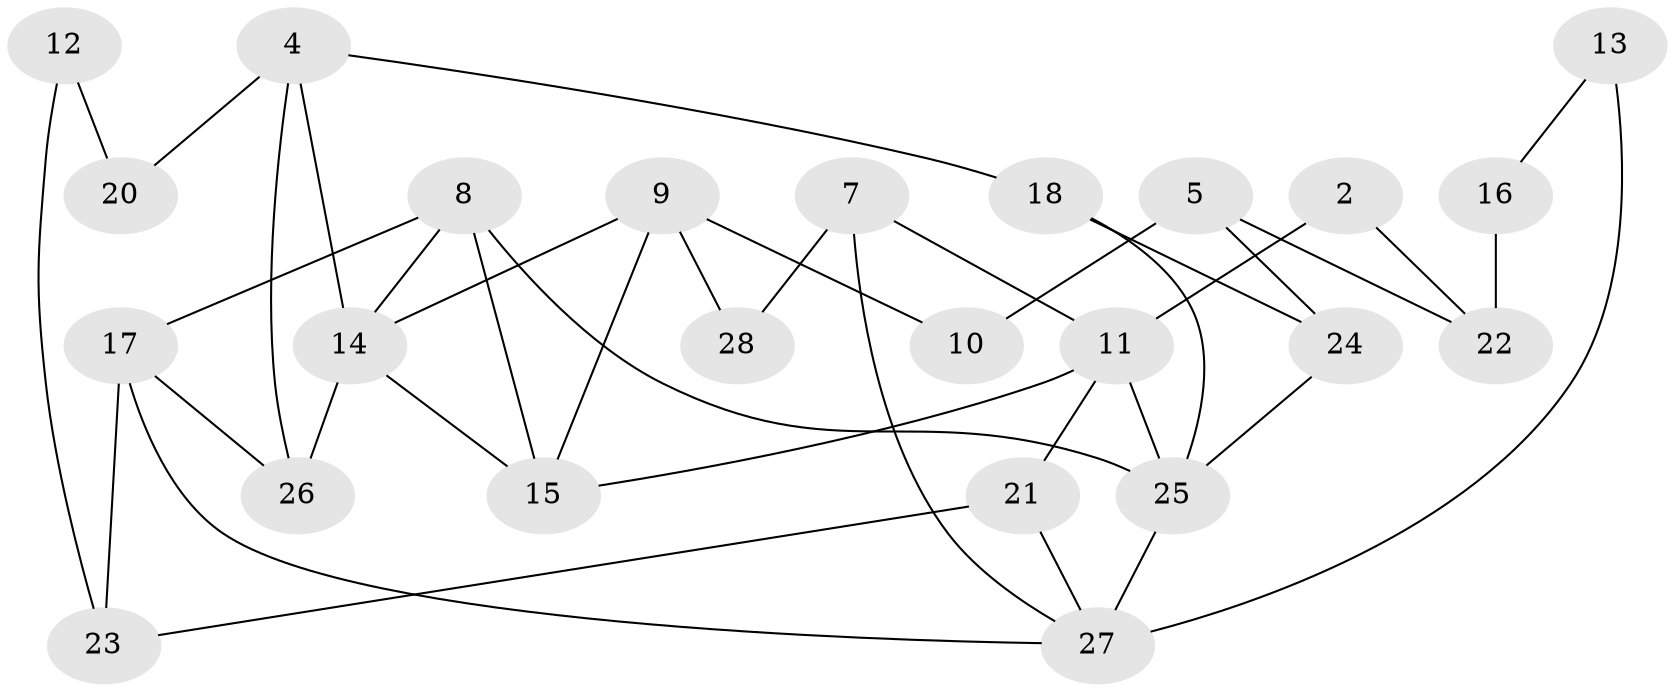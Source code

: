 // original degree distribution, {2: 0.32142857142857145, 1: 0.17857142857142858, 0: 0.05357142857142857, 3: 0.21428571428571427, 4: 0.16071428571428573, 5: 0.03571428571428571, 6: 0.03571428571428571}
// Generated by graph-tools (version 1.1) at 2025/00/03/09/25 03:00:51]
// undirected, 24 vertices, 39 edges
graph export_dot {
graph [start="1"]
  node [color=gray90,style=filled];
  2;
  4;
  5;
  7;
  8;
  9;
  10;
  11;
  12;
  13;
  14;
  15;
  16;
  17;
  18;
  20;
  21;
  22;
  23;
  24;
  25;
  26;
  27;
  28;
  2 -- 11 [weight=1.0];
  2 -- 22 [weight=1.0];
  4 -- 14 [weight=1.0];
  4 -- 18 [weight=1.0];
  4 -- 20 [weight=1.0];
  4 -- 26 [weight=1.0];
  5 -- 10 [weight=1.0];
  5 -- 22 [weight=1.0];
  5 -- 24 [weight=1.0];
  7 -- 11 [weight=1.0];
  7 -- 27 [weight=1.0];
  7 -- 28 [weight=1.0];
  8 -- 14 [weight=1.0];
  8 -- 15 [weight=1.0];
  8 -- 17 [weight=1.0];
  8 -- 25 [weight=1.0];
  9 -- 10 [weight=1.0];
  9 -- 14 [weight=1.0];
  9 -- 15 [weight=1.0];
  9 -- 28 [weight=1.0];
  11 -- 15 [weight=1.0];
  11 -- 21 [weight=1.0];
  11 -- 25 [weight=1.0];
  12 -- 20 [weight=1.0];
  12 -- 23 [weight=1.0];
  13 -- 16 [weight=1.0];
  13 -- 27 [weight=2.0];
  14 -- 15 [weight=1.0];
  14 -- 26 [weight=1.0];
  16 -- 22 [weight=1.0];
  17 -- 23 [weight=1.0];
  17 -- 26 [weight=1.0];
  17 -- 27 [weight=1.0];
  18 -- 24 [weight=1.0];
  18 -- 25 [weight=1.0];
  21 -- 23 [weight=1.0];
  21 -- 27 [weight=1.0];
  24 -- 25 [weight=1.0];
  25 -- 27 [weight=1.0];
}
